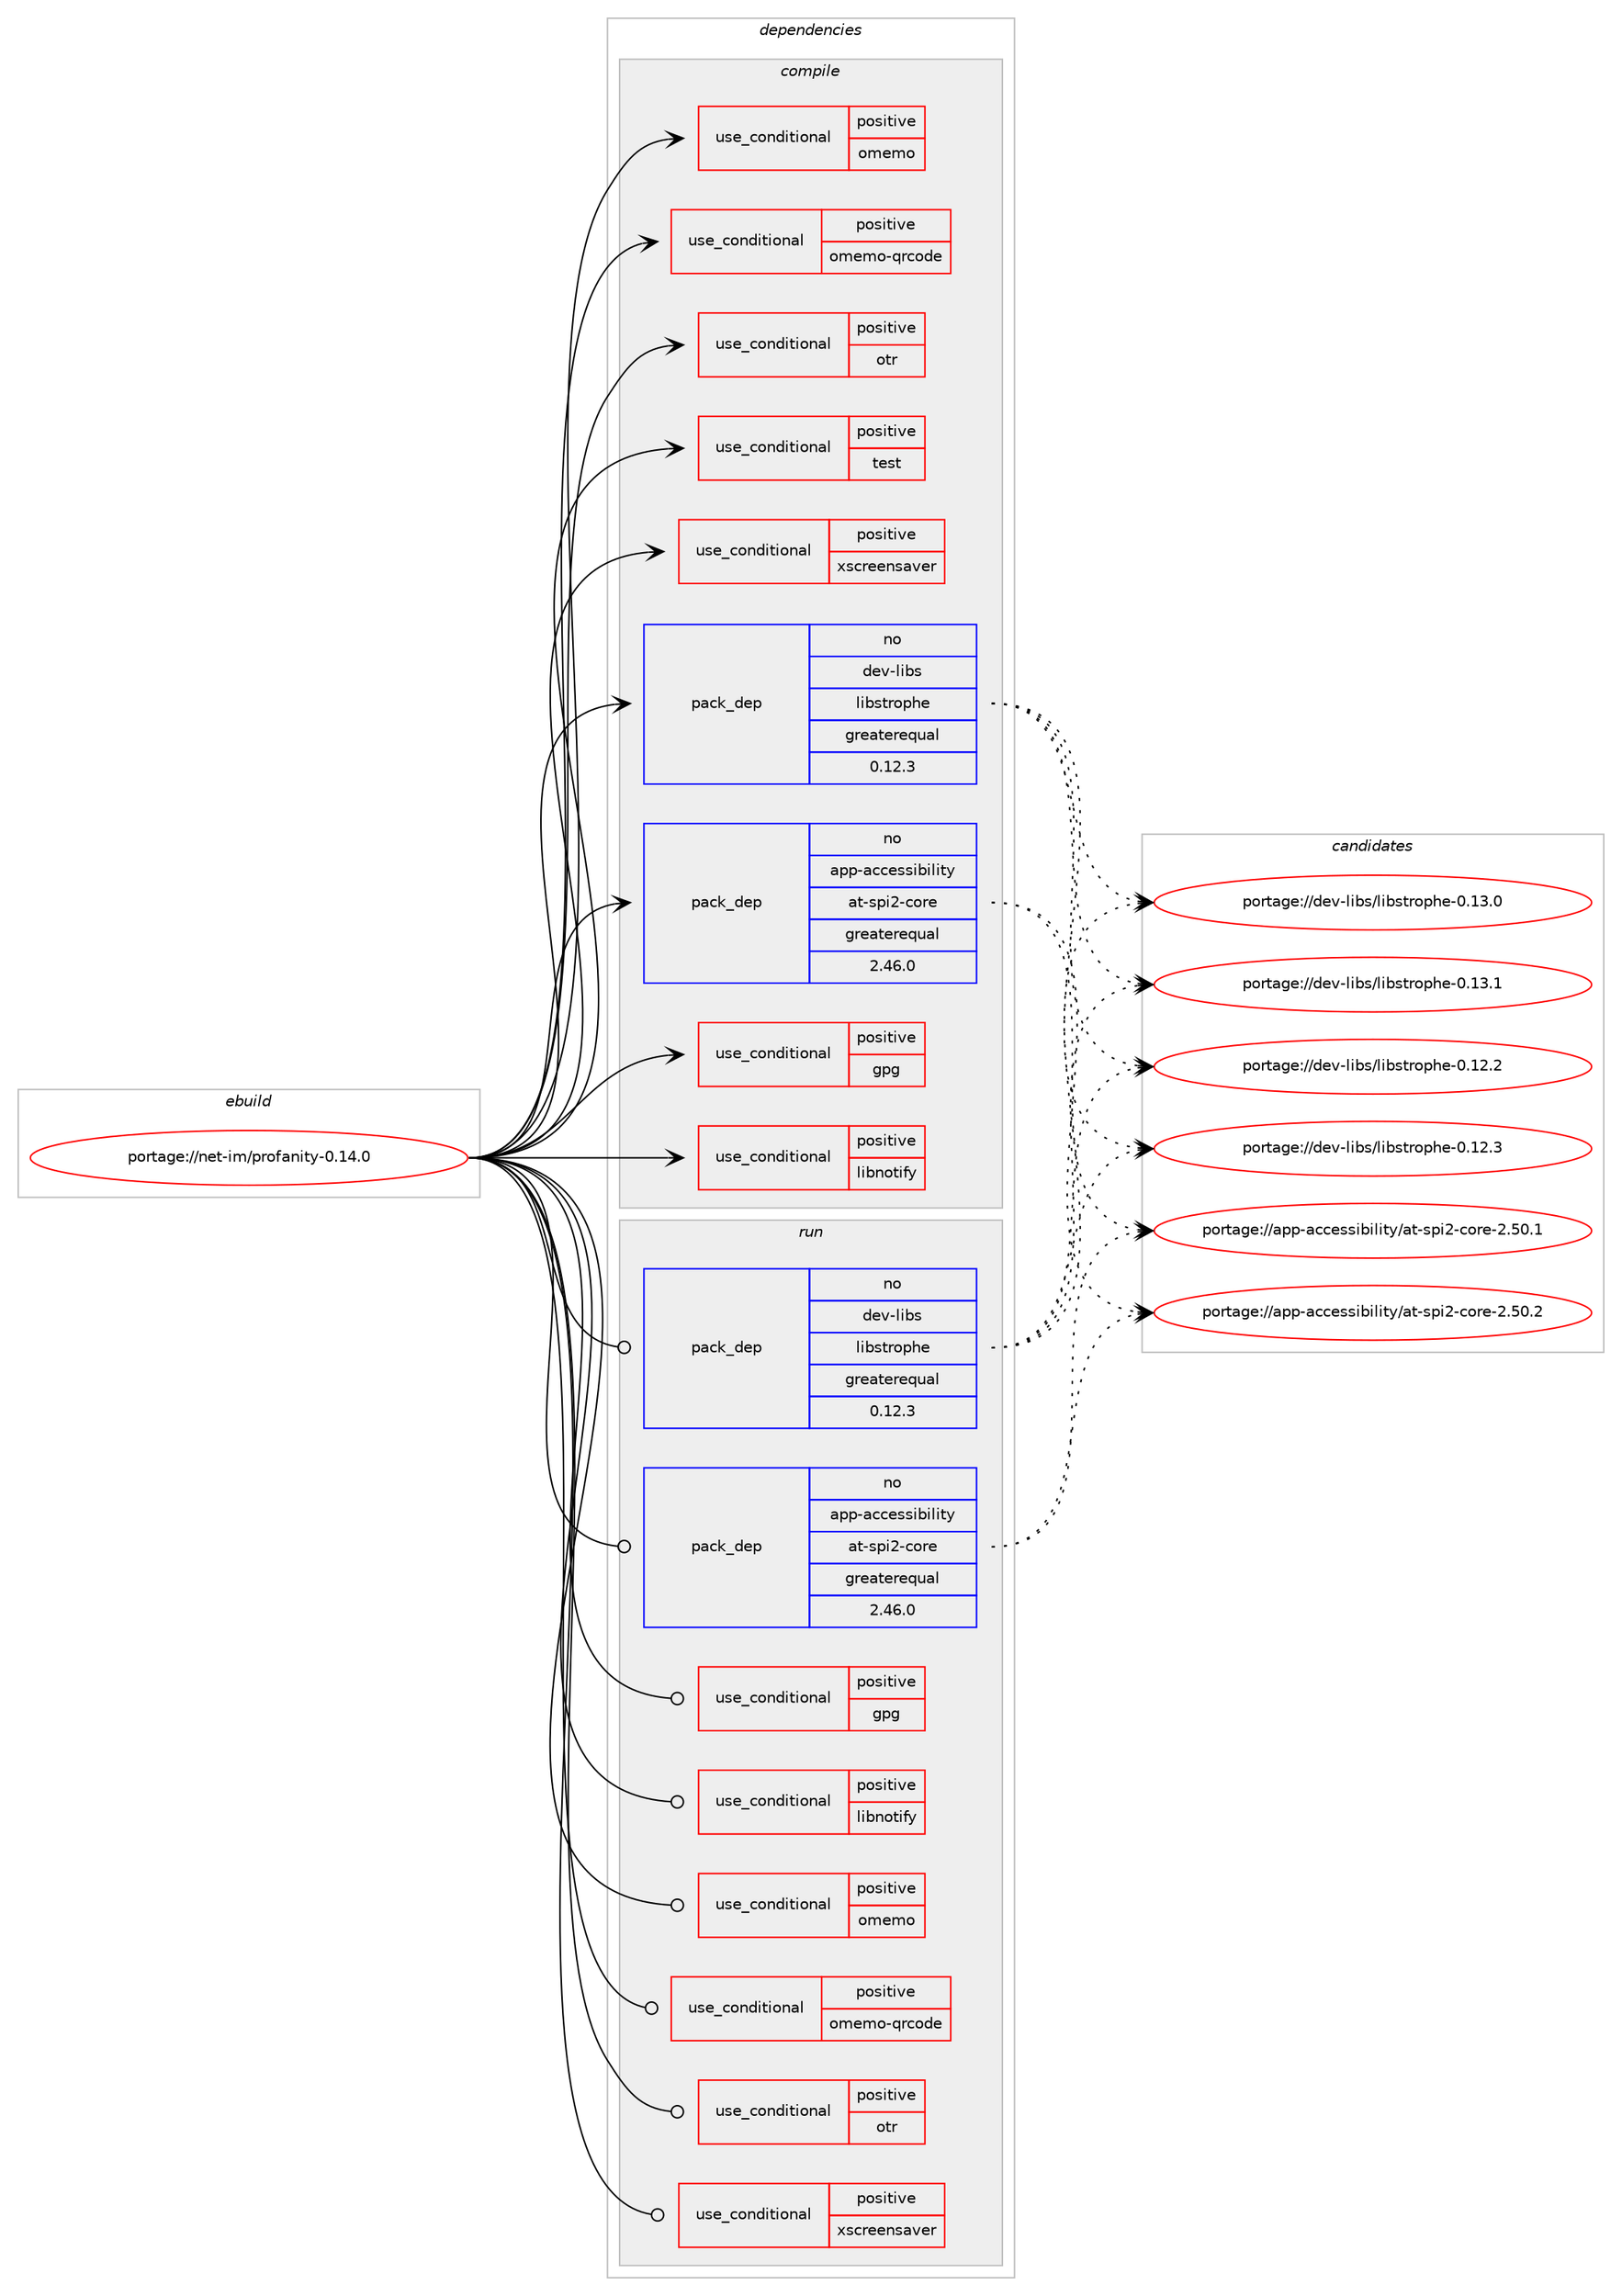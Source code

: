 digraph prolog {

# *************
# Graph options
# *************

newrank=true;
concentrate=true;
compound=true;
graph [rankdir=LR,fontname=Helvetica,fontsize=10,ranksep=1.5];#, ranksep=2.5, nodesep=0.2];
edge  [arrowhead=vee];
node  [fontname=Helvetica,fontsize=10];

# **********
# The ebuild
# **********

subgraph cluster_leftcol {
color=gray;
rank=same;
label=<<i>ebuild</i>>;
id [label="portage://net-im/profanity-0.14.0", color=red, width=4, href="../net-im/profanity-0.14.0.svg"];
}

# ****************
# The dependencies
# ****************

subgraph cluster_midcol {
color=gray;
label=<<i>dependencies</i>>;
subgraph cluster_compile {
fillcolor="#eeeeee";
style=filled;
label=<<i>compile</i>>;
subgraph cond89380 {
dependency180246 [label=<<TABLE BORDER="0" CELLBORDER="1" CELLSPACING="0" CELLPADDING="4"><TR><TD ROWSPAN="3" CELLPADDING="10">use_conditional</TD></TR><TR><TD>positive</TD></TR><TR><TD>gpg</TD></TR></TABLE>>, shape=none, color=red];
# *** BEGIN UNKNOWN DEPENDENCY TYPE (TODO) ***
# dependency180246 -> package_dependency(portage://net-im/profanity-0.14.0,install,no,app-crypt,gpgme,none,[,,],any_same_slot,[])
# *** END UNKNOWN DEPENDENCY TYPE (TODO) ***

}
id:e -> dependency180246:w [weight=20,style="solid",arrowhead="vee"];
subgraph cond89381 {
dependency180247 [label=<<TABLE BORDER="0" CELLBORDER="1" CELLSPACING="0" CELLPADDING="4"><TR><TD ROWSPAN="3" CELLPADDING="10">use_conditional</TD></TR><TR><TD>positive</TD></TR><TR><TD>libnotify</TD></TR></TABLE>>, shape=none, color=red];
# *** BEGIN UNKNOWN DEPENDENCY TYPE (TODO) ***
# dependency180247 -> package_dependency(portage://net-im/profanity-0.14.0,install,no,x11-libs,libnotify,none,[,,],[],[])
# *** END UNKNOWN DEPENDENCY TYPE (TODO) ***

}
id:e -> dependency180247:w [weight=20,style="solid",arrowhead="vee"];
subgraph cond89382 {
dependency180248 [label=<<TABLE BORDER="0" CELLBORDER="1" CELLSPACING="0" CELLPADDING="4"><TR><TD ROWSPAN="3" CELLPADDING="10">use_conditional</TD></TR><TR><TD>positive</TD></TR><TR><TD>omemo</TD></TR></TABLE>>, shape=none, color=red];
# *** BEGIN UNKNOWN DEPENDENCY TYPE (TODO) ***
# dependency180248 -> package_dependency(portage://net-im/profanity-0.14.0,install,no,dev-libs,libgcrypt,none,[,,],any_same_slot,[])
# *** END UNKNOWN DEPENDENCY TYPE (TODO) ***

# *** BEGIN UNKNOWN DEPENDENCY TYPE (TODO) ***
# dependency180248 -> package_dependency(portage://net-im/profanity-0.14.0,install,no,net-libs,libsignal-protocol-c,none,[,,],[],[])
# *** END UNKNOWN DEPENDENCY TYPE (TODO) ***

}
id:e -> dependency180248:w [weight=20,style="solid",arrowhead="vee"];
subgraph cond89383 {
dependency180249 [label=<<TABLE BORDER="0" CELLBORDER="1" CELLSPACING="0" CELLPADDING="4"><TR><TD ROWSPAN="3" CELLPADDING="10">use_conditional</TD></TR><TR><TD>positive</TD></TR><TR><TD>omemo-qrcode</TD></TR></TABLE>>, shape=none, color=red];
# *** BEGIN UNKNOWN DEPENDENCY TYPE (TODO) ***
# dependency180249 -> package_dependency(portage://net-im/profanity-0.14.0,install,no,media-gfx,qrencode,none,[,,],any_same_slot,[])
# *** END UNKNOWN DEPENDENCY TYPE (TODO) ***

}
id:e -> dependency180249:w [weight=20,style="solid",arrowhead="vee"];
subgraph cond89384 {
dependency180250 [label=<<TABLE BORDER="0" CELLBORDER="1" CELLSPACING="0" CELLPADDING="4"><TR><TD ROWSPAN="3" CELLPADDING="10">use_conditional</TD></TR><TR><TD>positive</TD></TR><TR><TD>otr</TD></TR></TABLE>>, shape=none, color=red];
# *** BEGIN UNKNOWN DEPENDENCY TYPE (TODO) ***
# dependency180250 -> package_dependency(portage://net-im/profanity-0.14.0,install,no,net-libs,libotr,none,[,,],[],[])
# *** END UNKNOWN DEPENDENCY TYPE (TODO) ***

}
id:e -> dependency180250:w [weight=20,style="solid",arrowhead="vee"];
subgraph cond89385 {
dependency180251 [label=<<TABLE BORDER="0" CELLBORDER="1" CELLSPACING="0" CELLPADDING="4"><TR><TD ROWSPAN="3" CELLPADDING="10">use_conditional</TD></TR><TR><TD>positive</TD></TR><TR><TD>test</TD></TR></TABLE>>, shape=none, color=red];
# *** BEGIN UNKNOWN DEPENDENCY TYPE (TODO) ***
# dependency180251 -> package_dependency(portage://net-im/profanity-0.14.0,install,no,dev-util,cmocka,none,[,,],[],[])
# *** END UNKNOWN DEPENDENCY TYPE (TODO) ***

}
id:e -> dependency180251:w [weight=20,style="solid",arrowhead="vee"];
subgraph cond89386 {
dependency180252 [label=<<TABLE BORDER="0" CELLBORDER="1" CELLSPACING="0" CELLPADDING="4"><TR><TD ROWSPAN="3" CELLPADDING="10">use_conditional</TD></TR><TR><TD>positive</TD></TR><TR><TD>xscreensaver</TD></TR></TABLE>>, shape=none, color=red];
# *** BEGIN UNKNOWN DEPENDENCY TYPE (TODO) ***
# dependency180252 -> package_dependency(portage://net-im/profanity-0.14.0,install,no,x11-libs,libXScrnSaver,none,[,,],[],[])
# *** END UNKNOWN DEPENDENCY TYPE (TODO) ***

# *** BEGIN UNKNOWN DEPENDENCY TYPE (TODO) ***
# dependency180252 -> package_dependency(portage://net-im/profanity-0.14.0,install,no,x11-libs,libX11,none,[,,],[],[])
# *** END UNKNOWN DEPENDENCY TYPE (TODO) ***

}
id:e -> dependency180252:w [weight=20,style="solid",arrowhead="vee"];
subgraph pack88316 {
dependency180253 [label=<<TABLE BORDER="0" CELLBORDER="1" CELLSPACING="0" CELLPADDING="4" WIDTH="220"><TR><TD ROWSPAN="6" CELLPADDING="30">pack_dep</TD></TR><TR><TD WIDTH="110">no</TD></TR><TR><TD>app-accessibility</TD></TR><TR><TD>at-spi2-core</TD></TR><TR><TD>greaterequal</TD></TR><TR><TD>2.46.0</TD></TR></TABLE>>, shape=none, color=blue];
}
id:e -> dependency180253:w [weight=20,style="solid",arrowhead="vee"];
# *** BEGIN UNKNOWN DEPENDENCY TYPE (TODO) ***
# id -> package_dependency(portage://net-im/profanity-0.14.0,install,no,dev-db,sqlite,none,[,,],[slot(3)],[])
# *** END UNKNOWN DEPENDENCY TYPE (TODO) ***

# *** BEGIN UNKNOWN DEPENDENCY TYPE (TODO) ***
# id -> package_dependency(portage://net-im/profanity-0.14.0,install,no,dev-libs,glib,none,[,,],[slot(2)],[])
# *** END UNKNOWN DEPENDENCY TYPE (TODO) ***

subgraph pack88317 {
dependency180254 [label=<<TABLE BORDER="0" CELLBORDER="1" CELLSPACING="0" CELLPADDING="4" WIDTH="220"><TR><TD ROWSPAN="6" CELLPADDING="30">pack_dep</TD></TR><TR><TD WIDTH="110">no</TD></TR><TR><TD>dev-libs</TD></TR><TR><TD>libstrophe</TD></TR><TR><TD>greaterequal</TD></TR><TR><TD>0.12.3</TD></TR></TABLE>>, shape=none, color=blue];
}
id:e -> dependency180254:w [weight=20,style="solid",arrowhead="vee"];
# *** BEGIN UNKNOWN DEPENDENCY TYPE (TODO) ***
# id -> package_dependency(portage://net-im/profanity-0.14.0,install,no,media-libs,harfbuzz,none,[,,],any_same_slot,[])
# *** END UNKNOWN DEPENDENCY TYPE (TODO) ***

# *** BEGIN UNKNOWN DEPENDENCY TYPE (TODO) ***
# id -> package_dependency(portage://net-im/profanity-0.14.0,install,no,net-misc,curl,none,[,,],[],[])
# *** END UNKNOWN DEPENDENCY TYPE (TODO) ***

# *** BEGIN UNKNOWN DEPENDENCY TYPE (TODO) ***
# id -> package_dependency(portage://net-im/profanity-0.14.0,install,no,sys-libs,ncurses,none,[,,],any_same_slot,[use(enable(unicode),positive)])
# *** END UNKNOWN DEPENDENCY TYPE (TODO) ***

# *** BEGIN UNKNOWN DEPENDENCY TYPE (TODO) ***
# id -> package_dependency(portage://net-im/profanity-0.14.0,install,no,sys-libs,readline,none,[,,],any_same_slot,[])
# *** END UNKNOWN DEPENDENCY TYPE (TODO) ***

# *** BEGIN UNKNOWN DEPENDENCY TYPE (TODO) ***
# id -> package_dependency(portage://net-im/profanity-0.14.0,install,no,x11-libs,cairo,none,[,,],[],[])
# *** END UNKNOWN DEPENDENCY TYPE (TODO) ***

# *** BEGIN UNKNOWN DEPENDENCY TYPE (TODO) ***
# id -> package_dependency(portage://net-im/profanity-0.14.0,install,no,x11-libs,gdk-pixbuf,none,[,,],[slot(2)],[])
# *** END UNKNOWN DEPENDENCY TYPE (TODO) ***

# *** BEGIN UNKNOWN DEPENDENCY TYPE (TODO) ***
# id -> package_dependency(portage://net-im/profanity-0.14.0,install,no,x11-libs,gtk+,none,[,,],[slot(3)],[])
# *** END UNKNOWN DEPENDENCY TYPE (TODO) ***

# *** BEGIN UNKNOWN DEPENDENCY TYPE (TODO) ***
# id -> package_dependency(portage://net-im/profanity-0.14.0,install,no,x11-libs,pango,none,[,,],[],[])
# *** END UNKNOWN DEPENDENCY TYPE (TODO) ***

# *** BEGIN UNKNOWN DEPENDENCY TYPE (TODO) ***
# id -> package_dependency(portage://net-im/profanity-0.14.0,install,no,x11-misc,shared-mime-info,none,[,,],[],[])
# *** END UNKNOWN DEPENDENCY TYPE (TODO) ***

}
subgraph cluster_compileandrun {
fillcolor="#eeeeee";
style=filled;
label=<<i>compile and run</i>>;
}
subgraph cluster_run {
fillcolor="#eeeeee";
style=filled;
label=<<i>run</i>>;
subgraph cond89387 {
dependency180255 [label=<<TABLE BORDER="0" CELLBORDER="1" CELLSPACING="0" CELLPADDING="4"><TR><TD ROWSPAN="3" CELLPADDING="10">use_conditional</TD></TR><TR><TD>positive</TD></TR><TR><TD>gpg</TD></TR></TABLE>>, shape=none, color=red];
# *** BEGIN UNKNOWN DEPENDENCY TYPE (TODO) ***
# dependency180255 -> package_dependency(portage://net-im/profanity-0.14.0,run,no,app-crypt,gpgme,none,[,,],any_same_slot,[])
# *** END UNKNOWN DEPENDENCY TYPE (TODO) ***

}
id:e -> dependency180255:w [weight=20,style="solid",arrowhead="odot"];
subgraph cond89388 {
dependency180256 [label=<<TABLE BORDER="0" CELLBORDER="1" CELLSPACING="0" CELLPADDING="4"><TR><TD ROWSPAN="3" CELLPADDING="10">use_conditional</TD></TR><TR><TD>positive</TD></TR><TR><TD>libnotify</TD></TR></TABLE>>, shape=none, color=red];
# *** BEGIN UNKNOWN DEPENDENCY TYPE (TODO) ***
# dependency180256 -> package_dependency(portage://net-im/profanity-0.14.0,run,no,x11-libs,libnotify,none,[,,],[],[])
# *** END UNKNOWN DEPENDENCY TYPE (TODO) ***

}
id:e -> dependency180256:w [weight=20,style="solid",arrowhead="odot"];
subgraph cond89389 {
dependency180257 [label=<<TABLE BORDER="0" CELLBORDER="1" CELLSPACING="0" CELLPADDING="4"><TR><TD ROWSPAN="3" CELLPADDING="10">use_conditional</TD></TR><TR><TD>positive</TD></TR><TR><TD>omemo</TD></TR></TABLE>>, shape=none, color=red];
# *** BEGIN UNKNOWN DEPENDENCY TYPE (TODO) ***
# dependency180257 -> package_dependency(portage://net-im/profanity-0.14.0,run,no,dev-libs,libgcrypt,none,[,,],any_same_slot,[])
# *** END UNKNOWN DEPENDENCY TYPE (TODO) ***

# *** BEGIN UNKNOWN DEPENDENCY TYPE (TODO) ***
# dependency180257 -> package_dependency(portage://net-im/profanity-0.14.0,run,no,net-libs,libsignal-protocol-c,none,[,,],[],[])
# *** END UNKNOWN DEPENDENCY TYPE (TODO) ***

}
id:e -> dependency180257:w [weight=20,style="solid",arrowhead="odot"];
subgraph cond89390 {
dependency180258 [label=<<TABLE BORDER="0" CELLBORDER="1" CELLSPACING="0" CELLPADDING="4"><TR><TD ROWSPAN="3" CELLPADDING="10">use_conditional</TD></TR><TR><TD>positive</TD></TR><TR><TD>omemo-qrcode</TD></TR></TABLE>>, shape=none, color=red];
# *** BEGIN UNKNOWN DEPENDENCY TYPE (TODO) ***
# dependency180258 -> package_dependency(portage://net-im/profanity-0.14.0,run,no,media-gfx,qrencode,none,[,,],any_same_slot,[])
# *** END UNKNOWN DEPENDENCY TYPE (TODO) ***

}
id:e -> dependency180258:w [weight=20,style="solid",arrowhead="odot"];
subgraph cond89391 {
dependency180259 [label=<<TABLE BORDER="0" CELLBORDER="1" CELLSPACING="0" CELLPADDING="4"><TR><TD ROWSPAN="3" CELLPADDING="10">use_conditional</TD></TR><TR><TD>positive</TD></TR><TR><TD>otr</TD></TR></TABLE>>, shape=none, color=red];
# *** BEGIN UNKNOWN DEPENDENCY TYPE (TODO) ***
# dependency180259 -> package_dependency(portage://net-im/profanity-0.14.0,run,no,net-libs,libotr,none,[,,],[],[])
# *** END UNKNOWN DEPENDENCY TYPE (TODO) ***

}
id:e -> dependency180259:w [weight=20,style="solid",arrowhead="odot"];
subgraph cond89392 {
dependency180260 [label=<<TABLE BORDER="0" CELLBORDER="1" CELLSPACING="0" CELLPADDING="4"><TR><TD ROWSPAN="3" CELLPADDING="10">use_conditional</TD></TR><TR><TD>positive</TD></TR><TR><TD>xscreensaver</TD></TR></TABLE>>, shape=none, color=red];
# *** BEGIN UNKNOWN DEPENDENCY TYPE (TODO) ***
# dependency180260 -> package_dependency(portage://net-im/profanity-0.14.0,run,no,x11-libs,libXScrnSaver,none,[,,],[],[])
# *** END UNKNOWN DEPENDENCY TYPE (TODO) ***

# *** BEGIN UNKNOWN DEPENDENCY TYPE (TODO) ***
# dependency180260 -> package_dependency(portage://net-im/profanity-0.14.0,run,no,x11-libs,libX11,none,[,,],[],[])
# *** END UNKNOWN DEPENDENCY TYPE (TODO) ***

}
id:e -> dependency180260:w [weight=20,style="solid",arrowhead="odot"];
subgraph pack88318 {
dependency180261 [label=<<TABLE BORDER="0" CELLBORDER="1" CELLSPACING="0" CELLPADDING="4" WIDTH="220"><TR><TD ROWSPAN="6" CELLPADDING="30">pack_dep</TD></TR><TR><TD WIDTH="110">no</TD></TR><TR><TD>app-accessibility</TD></TR><TR><TD>at-spi2-core</TD></TR><TR><TD>greaterequal</TD></TR><TR><TD>2.46.0</TD></TR></TABLE>>, shape=none, color=blue];
}
id:e -> dependency180261:w [weight=20,style="solid",arrowhead="odot"];
# *** BEGIN UNKNOWN DEPENDENCY TYPE (TODO) ***
# id -> package_dependency(portage://net-im/profanity-0.14.0,run,no,dev-db,sqlite,none,[,,],[slot(3)],[])
# *** END UNKNOWN DEPENDENCY TYPE (TODO) ***

# *** BEGIN UNKNOWN DEPENDENCY TYPE (TODO) ***
# id -> package_dependency(portage://net-im/profanity-0.14.0,run,no,dev-libs,glib,none,[,,],[slot(2)],[])
# *** END UNKNOWN DEPENDENCY TYPE (TODO) ***

subgraph pack88319 {
dependency180262 [label=<<TABLE BORDER="0" CELLBORDER="1" CELLSPACING="0" CELLPADDING="4" WIDTH="220"><TR><TD ROWSPAN="6" CELLPADDING="30">pack_dep</TD></TR><TR><TD WIDTH="110">no</TD></TR><TR><TD>dev-libs</TD></TR><TR><TD>libstrophe</TD></TR><TR><TD>greaterequal</TD></TR><TR><TD>0.12.3</TD></TR></TABLE>>, shape=none, color=blue];
}
id:e -> dependency180262:w [weight=20,style="solid",arrowhead="odot"];
# *** BEGIN UNKNOWN DEPENDENCY TYPE (TODO) ***
# id -> package_dependency(portage://net-im/profanity-0.14.0,run,no,media-libs,harfbuzz,none,[,,],any_same_slot,[])
# *** END UNKNOWN DEPENDENCY TYPE (TODO) ***

# *** BEGIN UNKNOWN DEPENDENCY TYPE (TODO) ***
# id -> package_dependency(portage://net-im/profanity-0.14.0,run,no,net-misc,curl,none,[,,],[],[])
# *** END UNKNOWN DEPENDENCY TYPE (TODO) ***

# *** BEGIN UNKNOWN DEPENDENCY TYPE (TODO) ***
# id -> package_dependency(portage://net-im/profanity-0.14.0,run,no,sys-libs,ncurses,none,[,,],any_same_slot,[use(enable(unicode),positive)])
# *** END UNKNOWN DEPENDENCY TYPE (TODO) ***

# *** BEGIN UNKNOWN DEPENDENCY TYPE (TODO) ***
# id -> package_dependency(portage://net-im/profanity-0.14.0,run,no,sys-libs,readline,none,[,,],any_same_slot,[])
# *** END UNKNOWN DEPENDENCY TYPE (TODO) ***

# *** BEGIN UNKNOWN DEPENDENCY TYPE (TODO) ***
# id -> package_dependency(portage://net-im/profanity-0.14.0,run,no,x11-libs,cairo,none,[,,],[],[])
# *** END UNKNOWN DEPENDENCY TYPE (TODO) ***

# *** BEGIN UNKNOWN DEPENDENCY TYPE (TODO) ***
# id -> package_dependency(portage://net-im/profanity-0.14.0,run,no,x11-libs,gdk-pixbuf,none,[,,],[slot(2)],[])
# *** END UNKNOWN DEPENDENCY TYPE (TODO) ***

# *** BEGIN UNKNOWN DEPENDENCY TYPE (TODO) ***
# id -> package_dependency(portage://net-im/profanity-0.14.0,run,no,x11-libs,gtk+,none,[,,],[slot(3)],[])
# *** END UNKNOWN DEPENDENCY TYPE (TODO) ***

# *** BEGIN UNKNOWN DEPENDENCY TYPE (TODO) ***
# id -> package_dependency(portage://net-im/profanity-0.14.0,run,no,x11-libs,pango,none,[,,],[],[])
# *** END UNKNOWN DEPENDENCY TYPE (TODO) ***

# *** BEGIN UNKNOWN DEPENDENCY TYPE (TODO) ***
# id -> package_dependency(portage://net-im/profanity-0.14.0,run,no,x11-misc,shared-mime-info,none,[,,],[],[])
# *** END UNKNOWN DEPENDENCY TYPE (TODO) ***

}
}

# **************
# The candidates
# **************

subgraph cluster_choices {
rank=same;
color=gray;
label=<<i>candidates</i>>;

subgraph choice88316 {
color=black;
nodesep=1;
choice97112112459799991011151151059810510810511612147971164511511210550459911111410145504653484649 [label="portage://app-accessibility/at-spi2-core-2.50.1", color=red, width=4,href="../app-accessibility/at-spi2-core-2.50.1.svg"];
choice97112112459799991011151151059810510810511612147971164511511210550459911111410145504653484650 [label="portage://app-accessibility/at-spi2-core-2.50.2", color=red, width=4,href="../app-accessibility/at-spi2-core-2.50.2.svg"];
dependency180253:e -> choice97112112459799991011151151059810510810511612147971164511511210550459911111410145504653484649:w [style=dotted,weight="100"];
dependency180253:e -> choice97112112459799991011151151059810510810511612147971164511511210550459911111410145504653484650:w [style=dotted,weight="100"];
}
subgraph choice88317 {
color=black;
nodesep=1;
choice1001011184510810598115471081059811511611411111210410145484649504650 [label="portage://dev-libs/libstrophe-0.12.2", color=red, width=4,href="../dev-libs/libstrophe-0.12.2.svg"];
choice1001011184510810598115471081059811511611411111210410145484649504651 [label="portage://dev-libs/libstrophe-0.12.3", color=red, width=4,href="../dev-libs/libstrophe-0.12.3.svg"];
choice1001011184510810598115471081059811511611411111210410145484649514648 [label="portage://dev-libs/libstrophe-0.13.0", color=red, width=4,href="../dev-libs/libstrophe-0.13.0.svg"];
choice1001011184510810598115471081059811511611411111210410145484649514649 [label="portage://dev-libs/libstrophe-0.13.1", color=red, width=4,href="../dev-libs/libstrophe-0.13.1.svg"];
dependency180254:e -> choice1001011184510810598115471081059811511611411111210410145484649504650:w [style=dotted,weight="100"];
dependency180254:e -> choice1001011184510810598115471081059811511611411111210410145484649504651:w [style=dotted,weight="100"];
dependency180254:e -> choice1001011184510810598115471081059811511611411111210410145484649514648:w [style=dotted,weight="100"];
dependency180254:e -> choice1001011184510810598115471081059811511611411111210410145484649514649:w [style=dotted,weight="100"];
}
subgraph choice88318 {
color=black;
nodesep=1;
choice97112112459799991011151151059810510810511612147971164511511210550459911111410145504653484649 [label="portage://app-accessibility/at-spi2-core-2.50.1", color=red, width=4,href="../app-accessibility/at-spi2-core-2.50.1.svg"];
choice97112112459799991011151151059810510810511612147971164511511210550459911111410145504653484650 [label="portage://app-accessibility/at-spi2-core-2.50.2", color=red, width=4,href="../app-accessibility/at-spi2-core-2.50.2.svg"];
dependency180261:e -> choice97112112459799991011151151059810510810511612147971164511511210550459911111410145504653484649:w [style=dotted,weight="100"];
dependency180261:e -> choice97112112459799991011151151059810510810511612147971164511511210550459911111410145504653484650:w [style=dotted,weight="100"];
}
subgraph choice88319 {
color=black;
nodesep=1;
choice1001011184510810598115471081059811511611411111210410145484649504650 [label="portage://dev-libs/libstrophe-0.12.2", color=red, width=4,href="../dev-libs/libstrophe-0.12.2.svg"];
choice1001011184510810598115471081059811511611411111210410145484649504651 [label="portage://dev-libs/libstrophe-0.12.3", color=red, width=4,href="../dev-libs/libstrophe-0.12.3.svg"];
choice1001011184510810598115471081059811511611411111210410145484649514648 [label="portage://dev-libs/libstrophe-0.13.0", color=red, width=4,href="../dev-libs/libstrophe-0.13.0.svg"];
choice1001011184510810598115471081059811511611411111210410145484649514649 [label="portage://dev-libs/libstrophe-0.13.1", color=red, width=4,href="../dev-libs/libstrophe-0.13.1.svg"];
dependency180262:e -> choice1001011184510810598115471081059811511611411111210410145484649504650:w [style=dotted,weight="100"];
dependency180262:e -> choice1001011184510810598115471081059811511611411111210410145484649504651:w [style=dotted,weight="100"];
dependency180262:e -> choice1001011184510810598115471081059811511611411111210410145484649514648:w [style=dotted,weight="100"];
dependency180262:e -> choice1001011184510810598115471081059811511611411111210410145484649514649:w [style=dotted,weight="100"];
}
}

}
